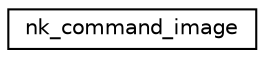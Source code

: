 digraph "Graphical Class Hierarchy"
{
 // LATEX_PDF_SIZE
  edge [fontname="Helvetica",fontsize="10",labelfontname="Helvetica",labelfontsize="10"];
  node [fontname="Helvetica",fontsize="10",shape=record];
  rankdir="LR";
  Node0 [label="nk_command_image",height=0.2,width=0.4,color="black", fillcolor="white", style="filled",URL="$structnk__command__image.html",tooltip=" "];
}
